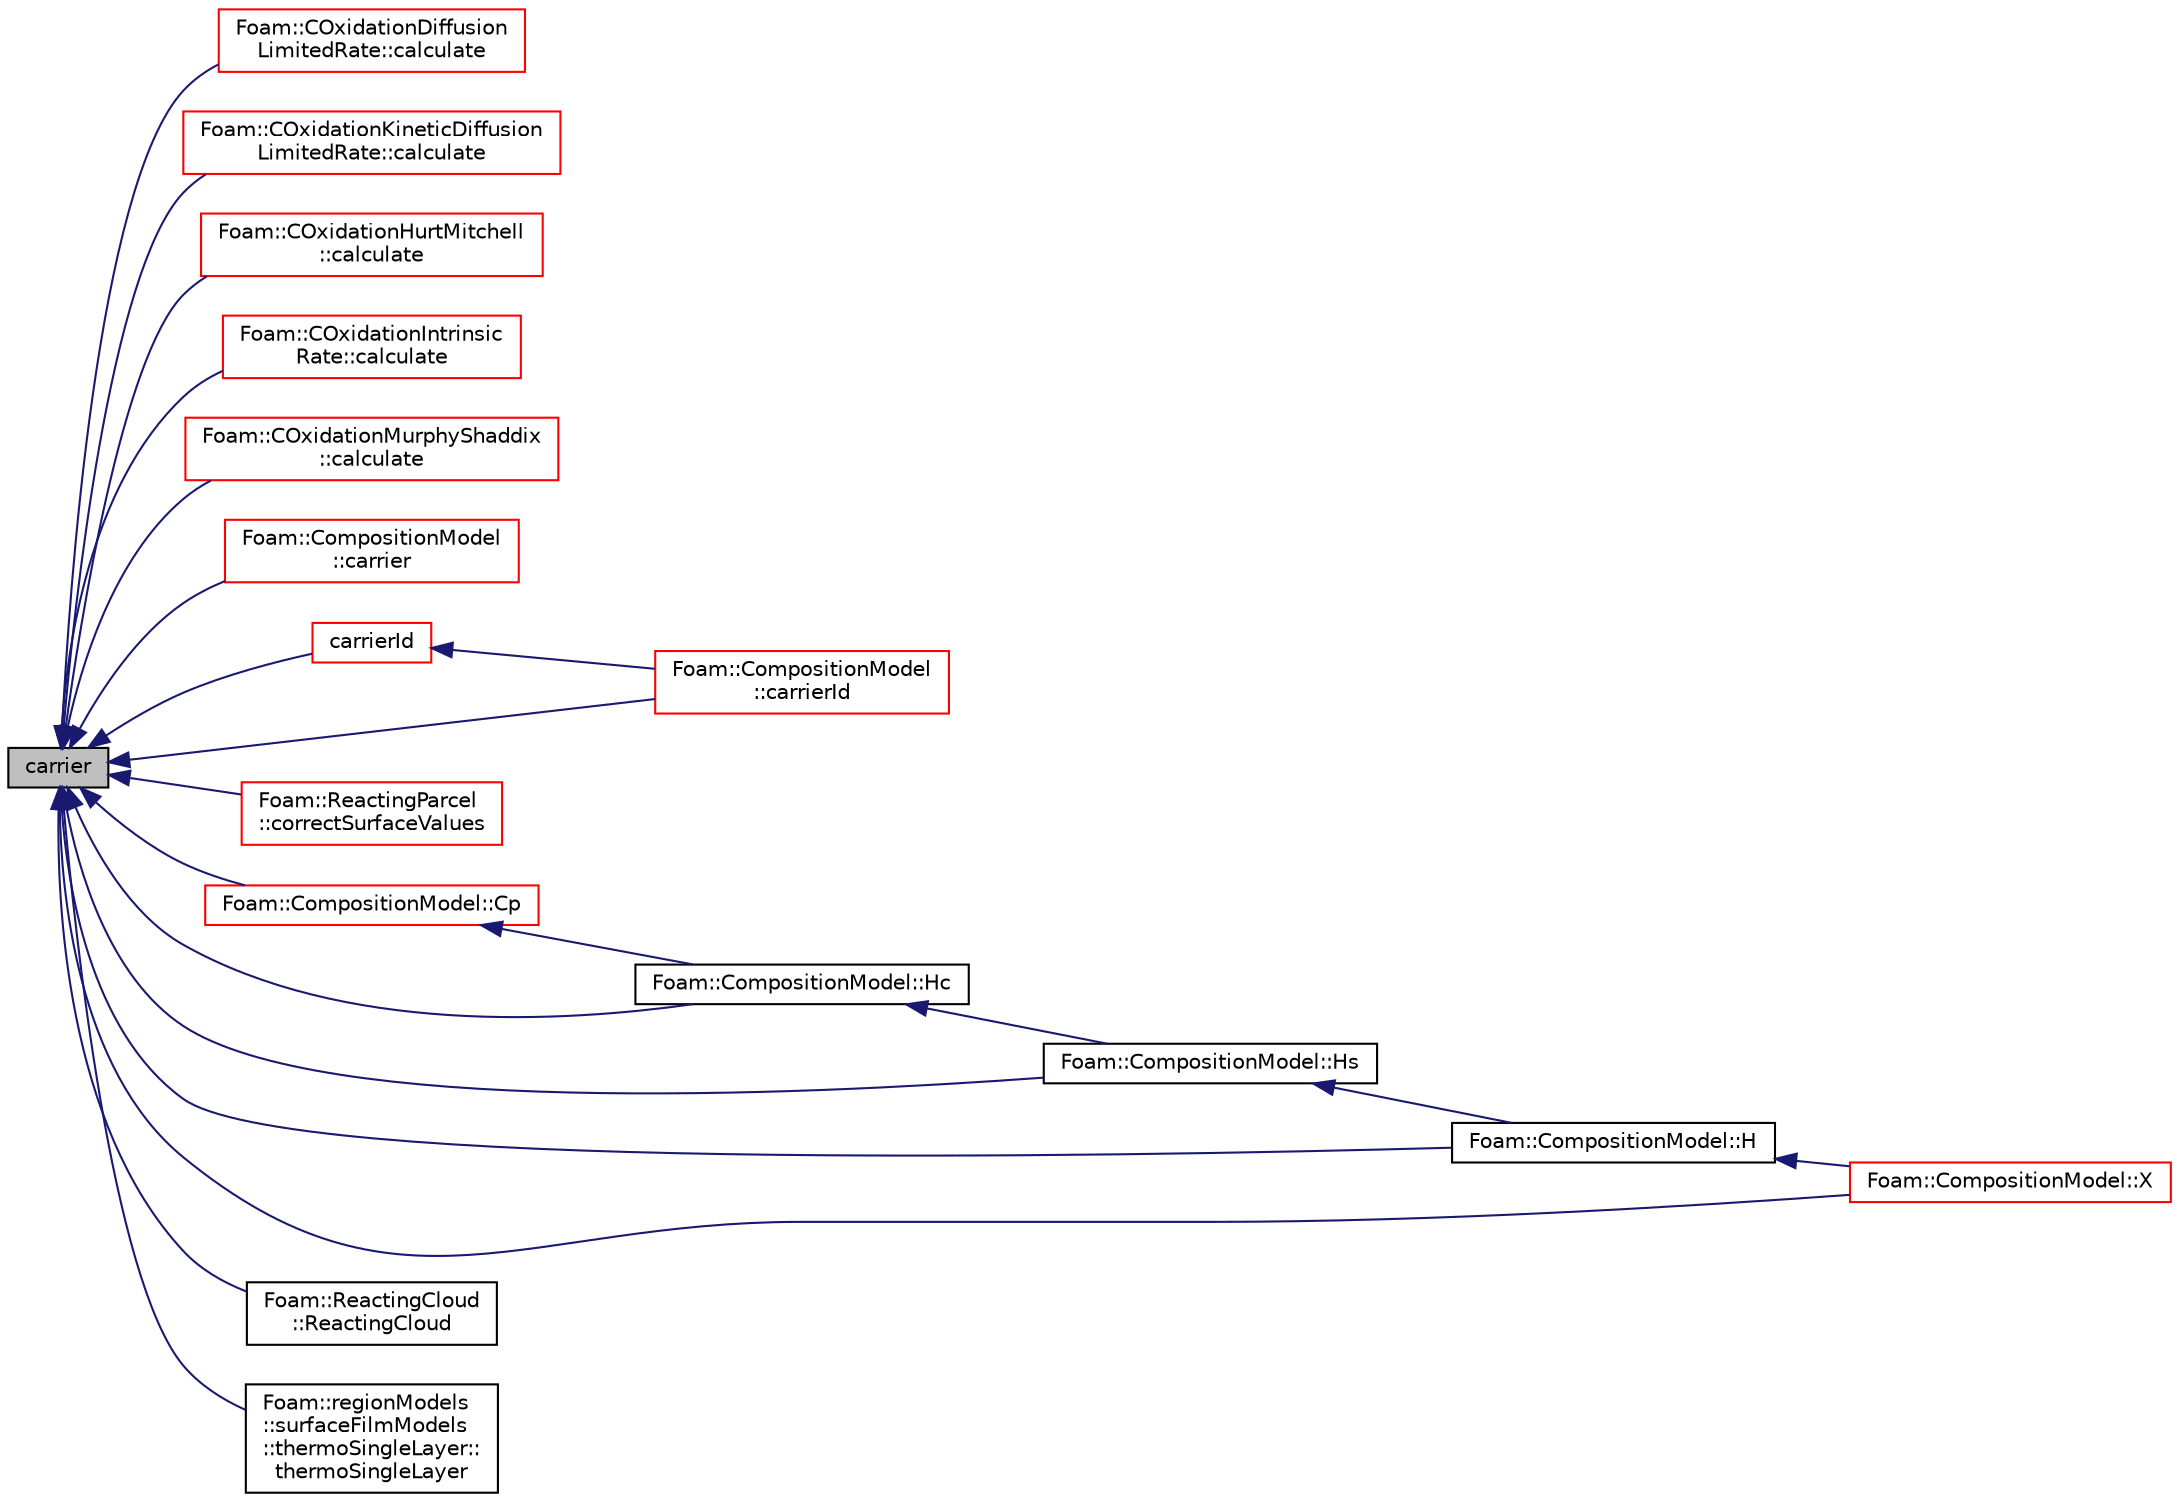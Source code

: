 digraph "carrier"
{
  bgcolor="transparent";
  edge [fontname="Helvetica",fontsize="10",labelfontname="Helvetica",labelfontsize="10"];
  node [fontname="Helvetica",fontsize="10",shape=record];
  rankdir="LR";
  Node1 [label="carrier",height=0.2,width=0.4,color="black", fillcolor="grey75", style="filled", fontcolor="black"];
  Node1 -> Node2 [dir="back",color="midnightblue",fontsize="10",style="solid",fontname="Helvetica"];
  Node2 [label="Foam::COxidationDiffusion\lLimitedRate::calculate",height=0.2,width=0.4,color="red",URL="$a00429.html#ac3abbf197ea5002110eb4bc9cc7cee7f",tooltip="Update surface reactions. "];
  Node1 -> Node3 [dir="back",color="midnightblue",fontsize="10",style="solid",fontname="Helvetica"];
  Node3 [label="Foam::COxidationKineticDiffusion\lLimitedRate::calculate",height=0.2,width=0.4,color="red",URL="$a00432.html#ac3abbf197ea5002110eb4bc9cc7cee7f",tooltip="Update surface reactions. "];
  Node1 -> Node4 [dir="back",color="midnightblue",fontsize="10",style="solid",fontname="Helvetica"];
  Node4 [label="Foam::COxidationHurtMitchell\l::calculate",height=0.2,width=0.4,color="red",URL="$a00430.html#ac3abbf197ea5002110eb4bc9cc7cee7f",tooltip="Update surface reactions. "];
  Node1 -> Node5 [dir="back",color="midnightblue",fontsize="10",style="solid",fontname="Helvetica"];
  Node5 [label="Foam::COxidationIntrinsic\lRate::calculate",height=0.2,width=0.4,color="red",URL="$a00431.html#ac3abbf197ea5002110eb4bc9cc7cee7f",tooltip="Update surface reactions. "];
  Node1 -> Node6 [dir="back",color="midnightblue",fontsize="10",style="solid",fontname="Helvetica"];
  Node6 [label="Foam::COxidationMurphyShaddix\l::calculate",height=0.2,width=0.4,color="red",URL="$a00433.html#ac3abbf197ea5002110eb4bc9cc7cee7f",tooltip="Update surface reactions. "];
  Node1 -> Node7 [dir="back",color="midnightblue",fontsize="10",style="solid",fontname="Helvetica"];
  Node7 [label="Foam::CompositionModel\l::carrier",height=0.2,width=0.4,color="red",URL="$a00334.html#ad09148d289e10bb0f0264a4623d3822b",tooltip="Return the carrier components (wrapper function) "];
  Node1 -> Node8 [dir="back",color="midnightblue",fontsize="10",style="solid",fontname="Helvetica"];
  Node8 [label="carrierId",height=0.2,width=0.4,color="red",URL="$a02415.html#a288158c61b8136db0b1b5096c37c2638",tooltip="Index of carrier component. "];
  Node8 -> Node9 [dir="back",color="midnightblue",fontsize="10",style="solid",fontname="Helvetica"];
  Node9 [label="Foam::CompositionModel\l::carrierId",height=0.2,width=0.4,color="red",URL="$a00334.html#a61c69f63da431660b335d272788e96ab",tooltip="Return global id of component cmptName in carrier thermo. "];
  Node1 -> Node9 [dir="back",color="midnightblue",fontsize="10",style="solid",fontname="Helvetica"];
  Node1 -> Node10 [dir="back",color="midnightblue",fontsize="10",style="solid",fontname="Helvetica"];
  Node10 [label="Foam::ReactingParcel\l::correctSurfaceValues",height=0.2,width=0.4,color="red",URL="$a02149.html#a85e4067164c0d187844a02e1dab4506b",tooltip="Correct surface values due to emitted species. "];
  Node1 -> Node11 [dir="back",color="midnightblue",fontsize="10",style="solid",fontname="Helvetica"];
  Node11 [label="Foam::CompositionModel::Cp",height=0.2,width=0.4,color="red",URL="$a00334.html#a3063f4507c05978b5d0b2ac54b5438b1",tooltip="Return specific heat caoacity for the phase phaseI. "];
  Node11 -> Node12 [dir="back",color="midnightblue",fontsize="10",style="solid",fontname="Helvetica"];
  Node12 [label="Foam::CompositionModel::Hc",height=0.2,width=0.4,color="black",URL="$a00334.html#a7939e2549fcd9dfac390608313d89688",tooltip="Return chemical enthalpy for the phase phaseI. "];
  Node12 -> Node13 [dir="back",color="midnightblue",fontsize="10",style="solid",fontname="Helvetica"];
  Node13 [label="Foam::CompositionModel::Hs",height=0.2,width=0.4,color="black",URL="$a00334.html#a236b3c220fd5d0c2e3f2827e8fc9bc58",tooltip="Return sensible enthalpy for the phase phaseI. "];
  Node13 -> Node14 [dir="back",color="midnightblue",fontsize="10",style="solid",fontname="Helvetica"];
  Node14 [label="Foam::CompositionModel::H",height=0.2,width=0.4,color="black",URL="$a00334.html#a338a3d5a8c759d9c5263d7c2fa4053c7",tooltip="Return total enthalpy for the phase phaseI. "];
  Node14 -> Node15 [dir="back",color="midnightblue",fontsize="10",style="solid",fontname="Helvetica"];
  Node15 [label="Foam::CompositionModel::X",height=0.2,width=0.4,color="red",URL="$a00334.html#aac04a13759cd4bc6bef4b662e72212a0",tooltip="Return the list of phase phaseI volume fractions fractions. "];
  Node1 -> Node14 [dir="back",color="midnightblue",fontsize="10",style="solid",fontname="Helvetica"];
  Node1 -> Node12 [dir="back",color="midnightblue",fontsize="10",style="solid",fontname="Helvetica"];
  Node1 -> Node13 [dir="back",color="midnightblue",fontsize="10",style="solid",fontname="Helvetica"];
  Node1 -> Node16 [dir="back",color="midnightblue",fontsize="10",style="solid",fontname="Helvetica"];
  Node16 [label="Foam::ReactingCloud\l::ReactingCloud",height=0.2,width=0.4,color="black",URL="$a02137.html#a2e58a8afea4a106a799124386cb11e5d",tooltip="Construct given carrier gas fields. "];
  Node1 -> Node17 [dir="back",color="midnightblue",fontsize="10",style="solid",fontname="Helvetica"];
  Node17 [label="Foam::regionModels\l::surfaceFilmModels\l::thermoSingleLayer::\lthermoSingleLayer",height=0.2,width=0.4,color="black",URL="$a02691.html#a599169c7bc33623aea76634f78847295",tooltip="Construct from components. "];
  Node1 -> Node15 [dir="back",color="midnightblue",fontsize="10",style="solid",fontname="Helvetica"];
}
